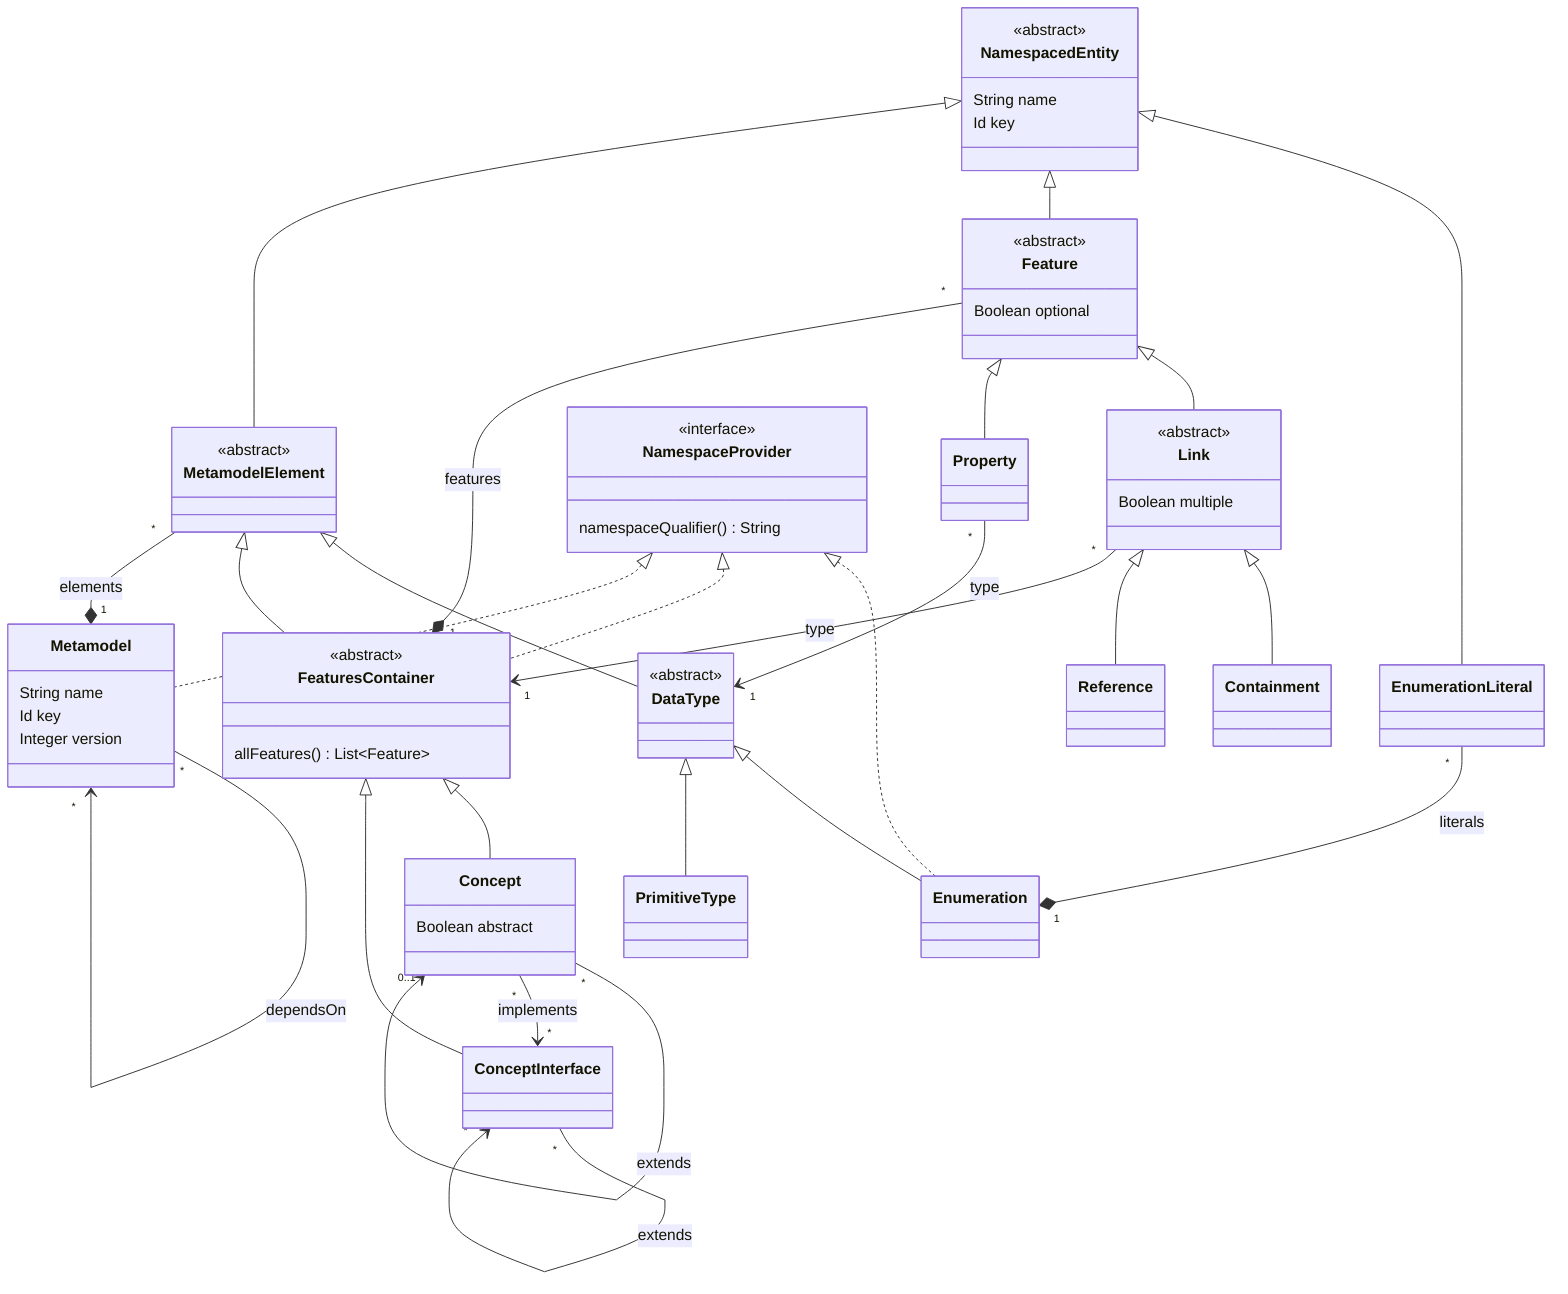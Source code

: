 classDiagram

class Concept{
    Boolean abstract
}
FeaturesContainer <|-- Concept

class ConceptInterface
FeaturesContainer <|-- ConceptInterface

class Containment
Link <|-- Containment

class DataType
<<abstract>> DataType
MetamodelElement <|-- DataType

class Enumeration
DataType <|-- Enumeration
NamespaceProvider <|.. Enumeration

class EnumerationLiteral
NamespacedEntity <|-- EnumerationLiteral

class Feature {
    Boolean optional
}
<<abstract>> Feature
NamespacedEntity <|-- Feature

class FeaturesContainer {
    allFeatures() List~Feature~
}
<<abstract>> FeaturesContainer
MetamodelElement <|-- FeaturesContainer
NamespaceProvider <|.. FeaturesContainer

class Link {
    Boolean multiple
}
<<abstract>> Link
Feature <|-- Link

class Metamodel {
    String name
    Id key
    Integer version
}
NamespaceProvider <|.. Metamodel

class MetamodelElement
<<abstract>> MetamodelElement
NamespacedEntity <|-- MetamodelElement

class NamespacedEntity {
    String name
    Id key
}
<<abstract>> NamespacedEntity

class NamespaceProvider {
    namespaceQualifier() String
}
<<interface>> NamespaceProvider

class PrimitiveType
DataType <|-- PrimitiveType

class Property
Feature <|-- Property

class Reference
Link <|-- Reference


%% relations:

Concept "*" --> "0..1" Concept: extends
Concept "*" --> "*" ConceptInterface: implements

ConceptInterface "*" --> "*" ConceptInterface: extends

EnumerationLiteral "*" --* "1" Enumeration : literals

Feature "*" --* "1" FeaturesContainer: features

Link "*" --> "1" FeaturesContainer: type

Metamodel "*" --> "*" Metamodel: dependsOn
MetamodelElement "*" --* "1" Metamodel: elements

Property "*" --> "1" DataType: type